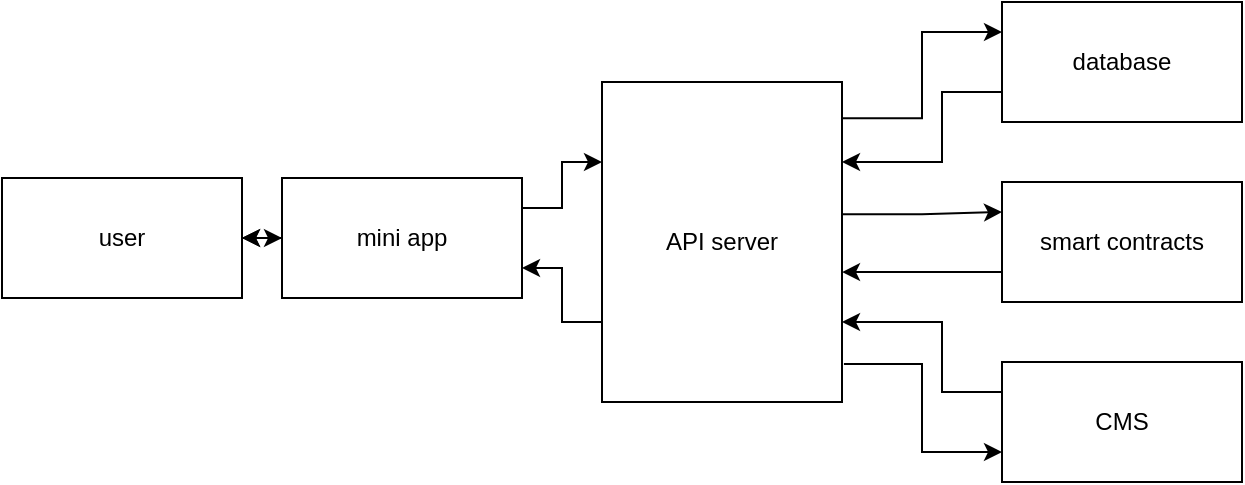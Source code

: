 <mxfile version="24.6.4" type="github">
  <diagram name="Страница — 1" id="IuWRoEyBlXj8WQk81Yn1">
    <mxGraphModel dx="1386" dy="804" grid="1" gridSize="10" guides="1" tooltips="1" connect="1" arrows="1" fold="1" page="1" pageScale="1" pageWidth="827" pageHeight="583" math="0" shadow="0">
      <root>
        <mxCell id="0" />
        <mxCell id="1" parent="0" />
        <mxCell id="WfBBGBUwr4_pyX-GsKSz-13" style="edgeStyle=orthogonalEdgeStyle;rounded=0;orthogonalLoop=1;jettySize=auto;html=1;exitX=1;exitY=0.25;exitDx=0;exitDy=0;entryX=0;entryY=0.25;entryDx=0;entryDy=0;" parent="1" source="WfBBGBUwr4_pyX-GsKSz-1" target="WfBBGBUwr4_pyX-GsKSz-5" edge="1">
          <mxGeometry relative="1" as="geometry" />
        </mxCell>
        <mxCell id="J3c_Z2n6tk0QKxVToxKa-4" value="" style="edgeStyle=orthogonalEdgeStyle;rounded=0;orthogonalLoop=1;jettySize=auto;html=1;" edge="1" parent="1" source="WfBBGBUwr4_pyX-GsKSz-1" target="WfBBGBUwr4_pyX-GsKSz-6">
          <mxGeometry relative="1" as="geometry" />
        </mxCell>
        <mxCell id="WfBBGBUwr4_pyX-GsKSz-1" value="mini app" style="rounded=0;whiteSpace=wrap;html=1;" parent="1" vertex="1">
          <mxGeometry x="230" y="260" width="120" height="60" as="geometry" />
        </mxCell>
        <mxCell id="WfBBGBUwr4_pyX-GsKSz-12" style="edgeStyle=orthogonalEdgeStyle;rounded=0;orthogonalLoop=1;jettySize=auto;html=1;exitX=1.008;exitY=0.881;exitDx=0;exitDy=0;entryX=0;entryY=0.75;entryDx=0;entryDy=0;exitPerimeter=0;" parent="1" source="WfBBGBUwr4_pyX-GsKSz-5" target="WfBBGBUwr4_pyX-GsKSz-9" edge="1">
          <mxGeometry relative="1" as="geometry" />
        </mxCell>
        <mxCell id="WfBBGBUwr4_pyX-GsKSz-14" style="edgeStyle=orthogonalEdgeStyle;rounded=0;orthogonalLoop=1;jettySize=auto;html=1;exitX=0;exitY=0.75;exitDx=0;exitDy=0;entryX=1;entryY=0.75;entryDx=0;entryDy=0;" parent="1" source="WfBBGBUwr4_pyX-GsKSz-5" target="WfBBGBUwr4_pyX-GsKSz-1" edge="1">
          <mxGeometry relative="1" as="geometry" />
        </mxCell>
        <mxCell id="WfBBGBUwr4_pyX-GsKSz-16" style="edgeStyle=orthogonalEdgeStyle;rounded=0;orthogonalLoop=1;jettySize=auto;html=1;exitX=1;exitY=0.113;exitDx=0;exitDy=0;entryX=0;entryY=0.25;entryDx=0;entryDy=0;exitPerimeter=0;" parent="1" source="WfBBGBUwr4_pyX-GsKSz-5" target="WfBBGBUwr4_pyX-GsKSz-7" edge="1">
          <mxGeometry relative="1" as="geometry" />
        </mxCell>
        <mxCell id="WfBBGBUwr4_pyX-GsKSz-19" style="edgeStyle=orthogonalEdgeStyle;rounded=0;orthogonalLoop=1;jettySize=auto;html=1;exitX=0.992;exitY=0.413;exitDx=0;exitDy=0;exitPerimeter=0;" parent="1" source="WfBBGBUwr4_pyX-GsKSz-5" edge="1">
          <mxGeometry relative="1" as="geometry">
            <mxPoint x="590" y="277" as="targetPoint" />
          </mxGeometry>
        </mxCell>
        <mxCell id="WfBBGBUwr4_pyX-GsKSz-5" value="API server" style="rounded=0;whiteSpace=wrap;html=1;" parent="1" vertex="1">
          <mxGeometry x="390" y="212" width="120" height="160" as="geometry" />
        </mxCell>
        <mxCell id="WfBBGBUwr4_pyX-GsKSz-6" value="user" style="rounded=0;whiteSpace=wrap;html=1;" parent="1" vertex="1">
          <mxGeometry x="90" y="260" width="120" height="60" as="geometry" />
        </mxCell>
        <mxCell id="WfBBGBUwr4_pyX-GsKSz-17" style="edgeStyle=orthogonalEdgeStyle;rounded=0;orthogonalLoop=1;jettySize=auto;html=1;exitX=0;exitY=0.75;exitDx=0;exitDy=0;entryX=1;entryY=0.25;entryDx=0;entryDy=0;" parent="1" source="WfBBGBUwr4_pyX-GsKSz-7" target="WfBBGBUwr4_pyX-GsKSz-5" edge="1">
          <mxGeometry relative="1" as="geometry">
            <Array as="points">
              <mxPoint x="560" y="217" />
              <mxPoint x="560" y="252" />
            </Array>
          </mxGeometry>
        </mxCell>
        <mxCell id="WfBBGBUwr4_pyX-GsKSz-7" value="database" style="rounded=0;whiteSpace=wrap;html=1;" parent="1" vertex="1">
          <mxGeometry x="590" y="172" width="120" height="60" as="geometry" />
        </mxCell>
        <mxCell id="WfBBGBUwr4_pyX-GsKSz-8" value="smart contracts" style="rounded=0;whiteSpace=wrap;html=1;" parent="1" vertex="1">
          <mxGeometry x="590" y="262" width="120" height="60" as="geometry" />
        </mxCell>
        <mxCell id="WfBBGBUwr4_pyX-GsKSz-18" style="edgeStyle=orthogonalEdgeStyle;rounded=0;orthogonalLoop=1;jettySize=auto;html=1;exitX=0;exitY=0.25;exitDx=0;exitDy=0;entryX=1;entryY=0.75;entryDx=0;entryDy=0;" parent="1" source="WfBBGBUwr4_pyX-GsKSz-9" target="WfBBGBUwr4_pyX-GsKSz-5" edge="1">
          <mxGeometry relative="1" as="geometry">
            <Array as="points">
              <mxPoint x="560" y="367" />
              <mxPoint x="560" y="332" />
            </Array>
          </mxGeometry>
        </mxCell>
        <mxCell id="WfBBGBUwr4_pyX-GsKSz-9" value="CMS" style="rounded=0;whiteSpace=wrap;html=1;" parent="1" vertex="1">
          <mxGeometry x="590" y="352" width="120" height="60" as="geometry" />
        </mxCell>
        <mxCell id="WfBBGBUwr4_pyX-GsKSz-20" style="edgeStyle=orthogonalEdgeStyle;rounded=0;orthogonalLoop=1;jettySize=auto;html=1;exitX=0;exitY=0.75;exitDx=0;exitDy=0;entryX=1;entryY=0.594;entryDx=0;entryDy=0;entryPerimeter=0;" parent="1" source="WfBBGBUwr4_pyX-GsKSz-8" target="WfBBGBUwr4_pyX-GsKSz-5" edge="1">
          <mxGeometry relative="1" as="geometry" />
        </mxCell>
        <mxCell id="J3c_Z2n6tk0QKxVToxKa-3" value="" style="endArrow=classic;startArrow=classic;html=1;rounded=0;exitX=1;exitY=0.5;exitDx=0;exitDy=0;entryX=0;entryY=0.5;entryDx=0;entryDy=0;" edge="1" parent="1" source="WfBBGBUwr4_pyX-GsKSz-6" target="WfBBGBUwr4_pyX-GsKSz-1">
          <mxGeometry width="50" height="50" relative="1" as="geometry">
            <mxPoint x="180" y="342" as="sourcePoint" />
            <mxPoint x="230" y="292" as="targetPoint" />
          </mxGeometry>
        </mxCell>
      </root>
    </mxGraphModel>
  </diagram>
</mxfile>
